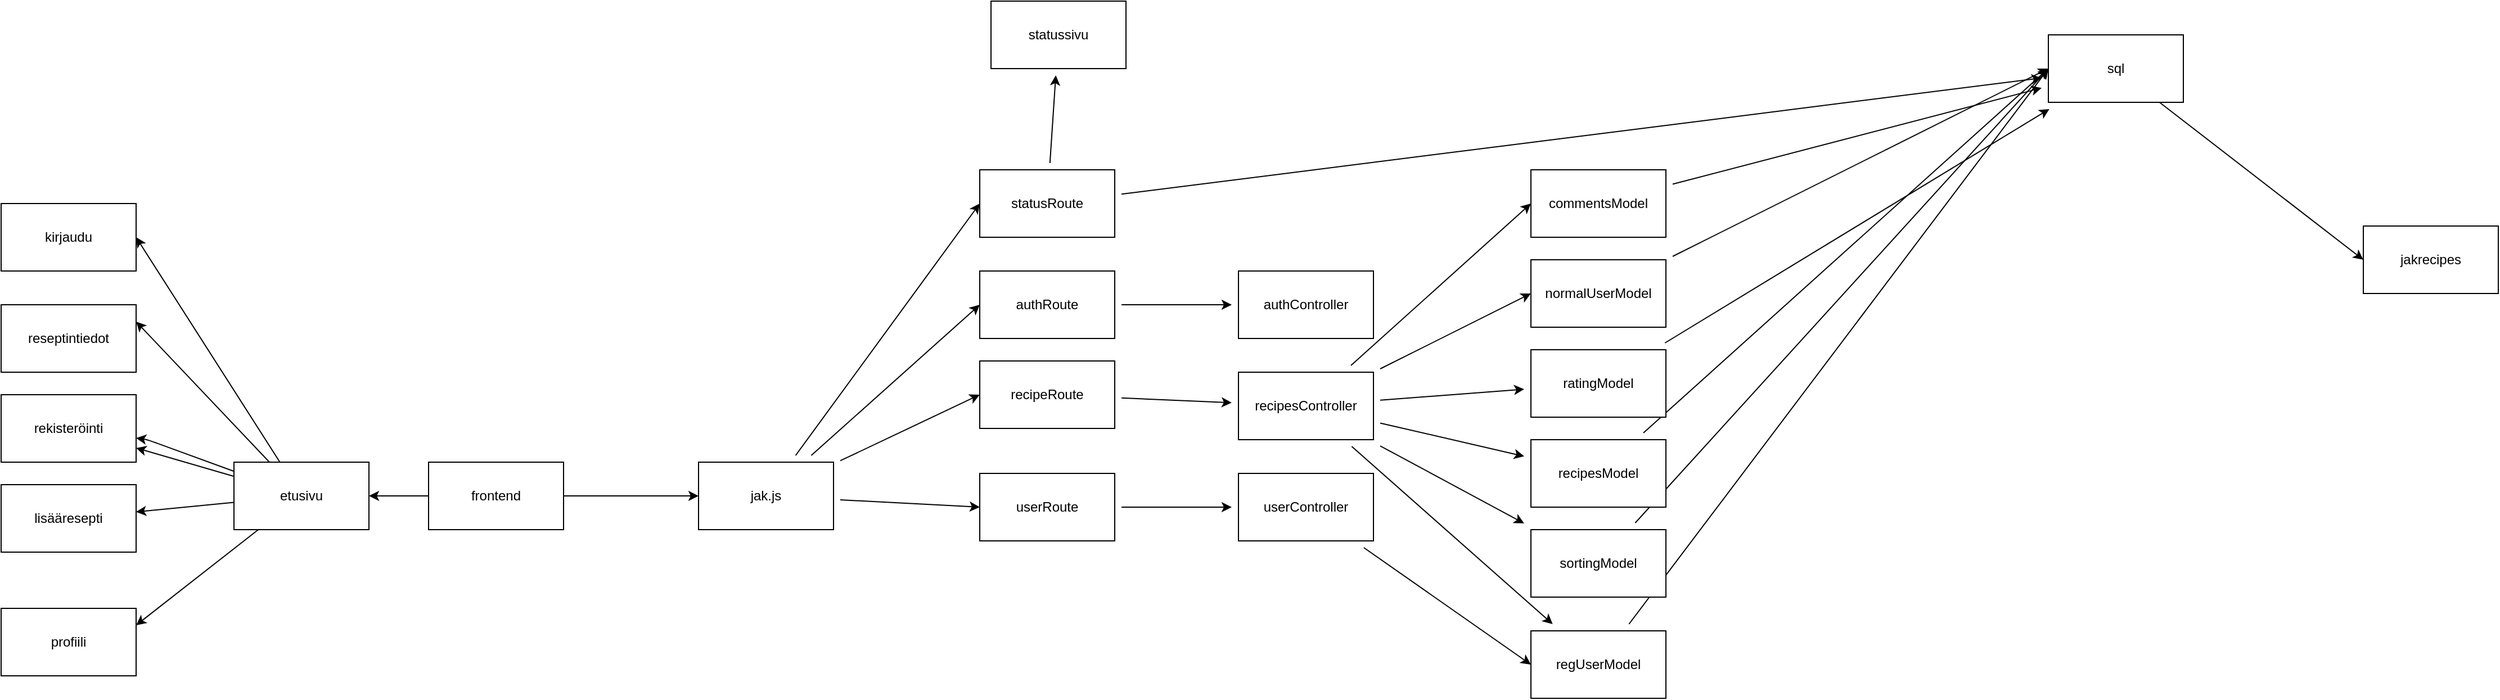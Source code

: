 <mxfile>
    <diagram id="2f9KlXgPoDq4LmDkKAg5" name="Page-1">
        <mxGraphModel dx="1883" dy="1886" grid="1" gridSize="10" guides="1" tooltips="1" connect="1" arrows="1" fold="1" page="1" pageScale="1" pageWidth="827" pageHeight="1169" background="none" math="0" shadow="0">
            <root>
                <mxCell id="0"/>
                <mxCell id="1" parent="0"/>
                <mxCell id="61" style="edgeStyle=none;html=1;entryX=1;entryY=0.5;entryDx=0;entryDy=0;" edge="1" parent="1" source="4" target="59">
                    <mxGeometry relative="1" as="geometry"/>
                </mxCell>
                <mxCell id="4" value="frontend" style="rounded=0;whiteSpace=wrap;html=1;" parent="1" vertex="1">
                    <mxGeometry x="-120" y="170" width="120" height="60" as="geometry"/>
                </mxCell>
                <mxCell id="15" style="edgeStyle=none;html=1;entryX=0;entryY=0.5;entryDx=0;entryDy=0;shadow=0;sourcePerimeterSpacing=6;targetPerimeterSpacing=6;" parent="1" source="5" target="14" edge="1">
                    <mxGeometry relative="1" as="geometry"/>
                </mxCell>
                <mxCell id="19" style="edgeStyle=none;html=1;entryX=0;entryY=0.5;entryDx=0;entryDy=0;shadow=0;sourcePerimeterSpacing=6;targetPerimeterSpacing=6;" parent="1" source="5" target="16" edge="1">
                    <mxGeometry relative="1" as="geometry"/>
                </mxCell>
                <mxCell id="20" style="edgeStyle=none;html=1;entryX=0;entryY=0.5;entryDx=0;entryDy=0;shadow=0;sourcePerimeterSpacing=6;targetPerimeterSpacing=6;" parent="1" source="5" target="17" edge="1">
                    <mxGeometry relative="1" as="geometry"/>
                </mxCell>
                <mxCell id="21" style="edgeStyle=none;html=1;entryX=0;entryY=0.5;entryDx=0;entryDy=0;shadow=0;sourcePerimeterSpacing=6;targetPerimeterSpacing=6;" parent="1" source="5" target="18" edge="1">
                    <mxGeometry relative="1" as="geometry"/>
                </mxCell>
                <mxCell id="5" value="jak.js&lt;br&gt;" style="rounded=0;whiteSpace=wrap;html=1;" parent="1" vertex="1">
                    <mxGeometry x="120" y="170" width="120" height="60" as="geometry"/>
                </mxCell>
                <mxCell id="7" value="" style="endArrow=classic;html=1;exitX=1;exitY=0.5;exitDx=0;exitDy=0;entryX=0;entryY=0.5;entryDx=0;entryDy=0;" parent="1" source="4" target="5" edge="1">
                    <mxGeometry width="50" height="50" relative="1" as="geometry">
                        <mxPoint x="20" y="240" as="sourcePoint"/>
                        <mxPoint x="180" y="340" as="targetPoint"/>
                    </mxGeometry>
                </mxCell>
                <mxCell id="26" style="edgeStyle=none;html=1;shadow=0;sourcePerimeterSpacing=6;targetPerimeterSpacing=6;" parent="1" source="14" target="22" edge="1">
                    <mxGeometry relative="1" as="geometry"/>
                </mxCell>
                <mxCell id="14" value="authRoute" style="rounded=0;whiteSpace=wrap;html=1;" parent="1" vertex="1">
                    <mxGeometry x="370" width="120" height="60" as="geometry"/>
                </mxCell>
                <mxCell id="25" style="edgeStyle=none;html=1;shadow=0;sourcePerimeterSpacing=6;targetPerimeterSpacing=6;" parent="1" source="16" target="23" edge="1">
                    <mxGeometry relative="1" as="geometry"/>
                </mxCell>
                <mxCell id="16" value="recipeRoute" style="rounded=0;whiteSpace=wrap;html=1;" parent="1" vertex="1">
                    <mxGeometry x="370" y="80" width="120" height="60" as="geometry"/>
                </mxCell>
                <mxCell id="49" style="edgeStyle=none;html=1;shadow=0;sourcePerimeterSpacing=6;targetPerimeterSpacing=6;" parent="1" source="17" target="48" edge="1">
                    <mxGeometry relative="1" as="geometry"/>
                </mxCell>
                <mxCell id="50" style="edgeStyle=none;html=1;shadow=0;sourcePerimeterSpacing=6;targetPerimeterSpacing=6;" parent="1" source="17" target="41" edge="1">
                    <mxGeometry relative="1" as="geometry"/>
                </mxCell>
                <mxCell id="17" value="statusRoute" style="rounded=0;whiteSpace=wrap;html=1;" parent="1" vertex="1">
                    <mxGeometry x="370" y="-90" width="120" height="60" as="geometry"/>
                </mxCell>
                <mxCell id="27" style="edgeStyle=none;html=1;shadow=0;sourcePerimeterSpacing=6;targetPerimeterSpacing=6;" parent="1" source="18" target="24" edge="1">
                    <mxGeometry relative="1" as="geometry"/>
                </mxCell>
                <mxCell id="18" value="userRoute" style="rounded=0;whiteSpace=wrap;html=1;" parent="1" vertex="1">
                    <mxGeometry x="370" y="180" width="120" height="60" as="geometry"/>
                </mxCell>
                <mxCell id="22" value="authController" style="rounded=0;whiteSpace=wrap;html=1;" parent="1" vertex="1">
                    <mxGeometry x="600" width="120" height="60" as="geometry"/>
                </mxCell>
                <mxCell id="35" style="edgeStyle=none;html=1;entryX=0;entryY=0.5;entryDx=0;entryDy=0;shadow=0;sourcePerimeterSpacing=6;targetPerimeterSpacing=6;" parent="1" source="23" target="34" edge="1">
                    <mxGeometry relative="1" as="geometry"/>
                </mxCell>
                <mxCell id="36" style="edgeStyle=none;html=1;entryX=0;entryY=0.5;entryDx=0;entryDy=0;shadow=0;sourcePerimeterSpacing=6;targetPerimeterSpacing=6;" parent="1" source="23" target="33" edge="1">
                    <mxGeometry relative="1" as="geometry"/>
                </mxCell>
                <mxCell id="37" style="edgeStyle=none;html=1;shadow=0;sourcePerimeterSpacing=6;targetPerimeterSpacing=6;" parent="1" source="23" target="32" edge="1">
                    <mxGeometry relative="1" as="geometry"/>
                </mxCell>
                <mxCell id="38" style="edgeStyle=none;html=1;shadow=0;sourcePerimeterSpacing=6;targetPerimeterSpacing=6;" parent="1" source="23" target="30" edge="1">
                    <mxGeometry relative="1" as="geometry"/>
                </mxCell>
                <mxCell id="39" style="edgeStyle=none;html=1;shadow=0;sourcePerimeterSpacing=6;targetPerimeterSpacing=6;" parent="1" source="23" target="31" edge="1">
                    <mxGeometry relative="1" as="geometry"/>
                </mxCell>
                <mxCell id="40" style="edgeStyle=none;html=1;shadow=0;sourcePerimeterSpacing=6;targetPerimeterSpacing=6;" parent="1" source="23" target="28" edge="1">
                    <mxGeometry relative="1" as="geometry"/>
                </mxCell>
                <mxCell id="23" value="recipesController" style="rounded=0;whiteSpace=wrap;html=1;" parent="1" vertex="1">
                    <mxGeometry x="600" y="90" width="120" height="60" as="geometry"/>
                </mxCell>
                <mxCell id="29" style="edgeStyle=none;html=1;entryX=0;entryY=0.5;entryDx=0;entryDy=0;shadow=0;sourcePerimeterSpacing=6;targetPerimeterSpacing=6;" parent="1" source="24" target="28" edge="1">
                    <mxGeometry relative="1" as="geometry"/>
                </mxCell>
                <mxCell id="24" value="userController" style="rounded=0;whiteSpace=wrap;html=1;" parent="1" vertex="1">
                    <mxGeometry x="600" y="180" width="120" height="60" as="geometry"/>
                </mxCell>
                <mxCell id="42" style="edgeStyle=none;html=1;entryX=0;entryY=0.5;entryDx=0;entryDy=0;shadow=0;sourcePerimeterSpacing=6;targetPerimeterSpacing=6;" parent="1" source="28" target="41" edge="1">
                    <mxGeometry relative="1" as="geometry"/>
                </mxCell>
                <mxCell id="28" value="regUserModel" style="rounded=0;whiteSpace=wrap;html=1;" parent="1" vertex="1">
                    <mxGeometry x="860" y="320" width="120" height="60" as="geometry"/>
                </mxCell>
                <mxCell id="43" style="edgeStyle=none;html=1;entryX=0;entryY=0.5;entryDx=0;entryDy=0;shadow=0;sourcePerimeterSpacing=6;targetPerimeterSpacing=6;" parent="1" source="30" target="41" edge="1">
                    <mxGeometry relative="1" as="geometry"/>
                </mxCell>
                <mxCell id="30" value="sortingModel" style="rounded=0;whiteSpace=wrap;html=1;" parent="1" vertex="1">
                    <mxGeometry x="860" y="230" width="120" height="60" as="geometry"/>
                </mxCell>
                <mxCell id="44" style="edgeStyle=none;html=1;shadow=0;sourcePerimeterSpacing=6;targetPerimeterSpacing=6;entryX=0;entryY=0.5;entryDx=0;entryDy=0;" parent="1" source="31" target="41" edge="1">
                    <mxGeometry relative="1" as="geometry"/>
                </mxCell>
                <mxCell id="31" value="recipesModel" style="rounded=0;whiteSpace=wrap;html=1;" parent="1" vertex="1">
                    <mxGeometry x="860" y="150" width="120" height="60" as="geometry"/>
                </mxCell>
                <mxCell id="45" style="edgeStyle=none;html=1;shadow=0;sourcePerimeterSpacing=6;targetPerimeterSpacing=6;" parent="1" source="32" target="41" edge="1">
                    <mxGeometry relative="1" as="geometry"/>
                </mxCell>
                <mxCell id="32" value="ratingModel" style="rounded=0;whiteSpace=wrap;html=1;" parent="1" vertex="1">
                    <mxGeometry x="860" y="70" width="120" height="60" as="geometry"/>
                </mxCell>
                <mxCell id="46" style="edgeStyle=none;html=1;entryX=0;entryY=0.5;entryDx=0;entryDy=0;shadow=0;sourcePerimeterSpacing=6;targetPerimeterSpacing=6;" parent="1" source="33" target="41" edge="1">
                    <mxGeometry relative="1" as="geometry"/>
                </mxCell>
                <mxCell id="33" value="normalUserModel" style="rounded=0;whiteSpace=wrap;html=1;" parent="1" vertex="1">
                    <mxGeometry x="860" y="-10" width="120" height="60" as="geometry"/>
                </mxCell>
                <mxCell id="47" style="edgeStyle=none;html=1;shadow=0;sourcePerimeterSpacing=6;targetPerimeterSpacing=6;" parent="1" source="34" target="41" edge="1">
                    <mxGeometry relative="1" as="geometry">
                        <mxPoint x="1200" y="110" as="targetPoint"/>
                    </mxGeometry>
                </mxCell>
                <mxCell id="34" value="commentsModel" style="rounded=0;whiteSpace=wrap;html=1;" parent="1" vertex="1">
                    <mxGeometry x="860" y="-90" width="120" height="60" as="geometry"/>
                </mxCell>
                <mxCell id="52" style="edgeStyle=none;html=1;entryX=0;entryY=0.5;entryDx=0;entryDy=0;" edge="1" parent="1" source="41" target="51">
                    <mxGeometry relative="1" as="geometry"/>
                </mxCell>
                <mxCell id="41" value="sql" style="rounded=0;whiteSpace=wrap;html=1;" parent="1" vertex="1">
                    <mxGeometry x="1320" y="-210" width="120" height="60" as="geometry"/>
                </mxCell>
                <mxCell id="48" value="statussivu" style="rounded=0;whiteSpace=wrap;html=1;" parent="1" vertex="1">
                    <mxGeometry x="380" y="-240" width="120" height="60" as="geometry"/>
                </mxCell>
                <mxCell id="51" value="jakrecipes" style="rounded=0;whiteSpace=wrap;html=1;" vertex="1" parent="1">
                    <mxGeometry x="1600" y="-40" width="120" height="60" as="geometry"/>
                </mxCell>
                <mxCell id="54" value="lisääresepti&lt;br&gt;" style="rounded=0;whiteSpace=wrap;html=1;" vertex="1" parent="1">
                    <mxGeometry x="-500" y="190" width="120" height="60" as="geometry"/>
                </mxCell>
                <mxCell id="55" value="profiili&lt;br&gt;" style="rounded=0;whiteSpace=wrap;html=1;" vertex="1" parent="1">
                    <mxGeometry x="-500" y="300" width="120" height="60" as="geometry"/>
                </mxCell>
                <mxCell id="56" value="rekisteröinti" style="rounded=0;whiteSpace=wrap;html=1;" vertex="1" parent="1">
                    <mxGeometry x="-500" y="110" width="120" height="60" as="geometry"/>
                </mxCell>
                <mxCell id="57" value="kirjaudu" style="rounded=0;whiteSpace=wrap;html=1;" vertex="1" parent="1">
                    <mxGeometry x="-500" y="-60" width="120" height="60" as="geometry"/>
                </mxCell>
                <mxCell id="58" value="reseptintiedot&lt;br&gt;" style="rounded=0;whiteSpace=wrap;html=1;" vertex="1" parent="1">
                    <mxGeometry x="-500" y="30" width="120" height="60" as="geometry"/>
                </mxCell>
                <mxCell id="62" style="edgeStyle=none;html=1;entryX=1;entryY=0.5;entryDx=0;entryDy=0;" edge="1" parent="1" source="59" target="57">
                    <mxGeometry relative="1" as="geometry"/>
                </mxCell>
                <mxCell id="63" style="edgeStyle=none;html=1;entryX=1;entryY=0.25;entryDx=0;entryDy=0;" edge="1" parent="1" source="59" target="58">
                    <mxGeometry relative="1" as="geometry"/>
                </mxCell>
                <mxCell id="64" style="edgeStyle=none;html=1;" edge="1" parent="1" source="59" target="56">
                    <mxGeometry relative="1" as="geometry">
                        <Array as="points">
                            <mxPoint x="-370" y="150"/>
                        </Array>
                    </mxGeometry>
                </mxCell>
                <mxCell id="65" style="edgeStyle=none;html=1;" edge="1" parent="1" source="59" target="54">
                    <mxGeometry relative="1" as="geometry"/>
                </mxCell>
                <mxCell id="66" value="" style="edgeStyle=none;html=1;" edge="1" parent="1" source="59" target="56">
                    <mxGeometry relative="1" as="geometry"/>
                </mxCell>
                <mxCell id="67" style="edgeStyle=none;html=1;entryX=1;entryY=0.25;entryDx=0;entryDy=0;" edge="1" parent="1" source="59" target="55">
                    <mxGeometry relative="1" as="geometry"/>
                </mxCell>
                <mxCell id="59" value="etusivu" style="rounded=0;whiteSpace=wrap;html=1;" vertex="1" parent="1">
                    <mxGeometry x="-293" y="170" width="120" height="60" as="geometry"/>
                </mxCell>
            </root>
        </mxGraphModel>
    </diagram>
</mxfile>